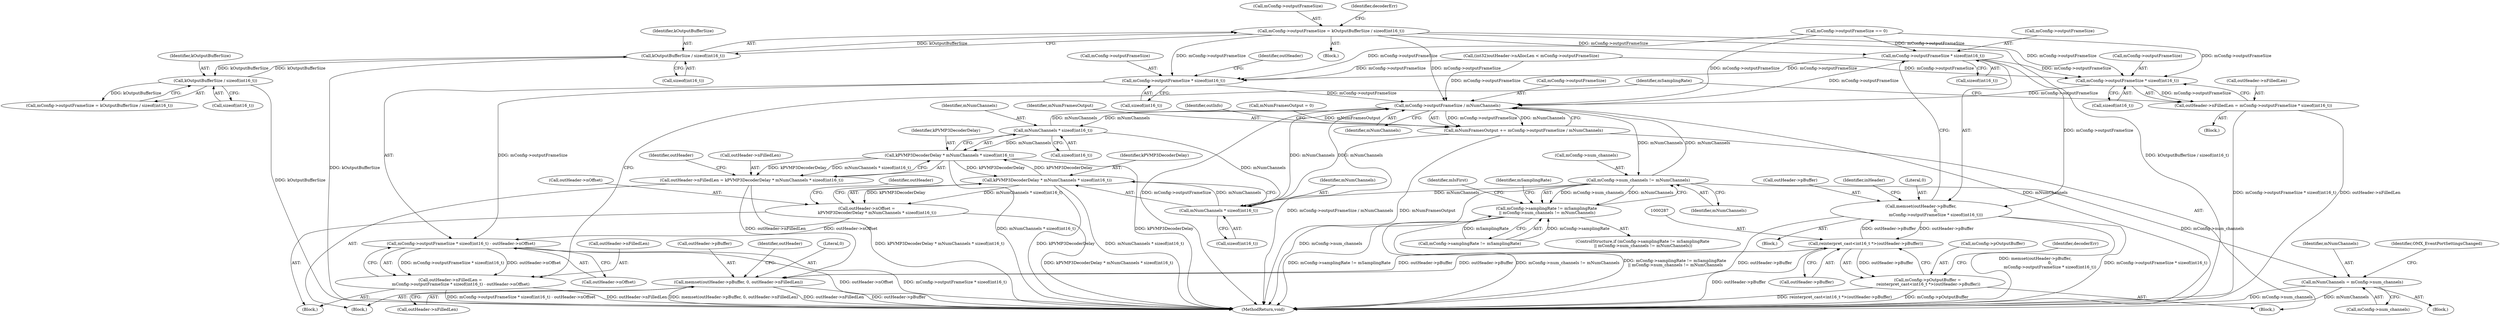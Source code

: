 digraph "1_Android_c2639afac631f5c1ffddf70ee8a6fe943d0bedf9@API" {
"1000332" [label="(Call,mConfig->outputFrameSize = kOutputBufferSize / sizeof(int16_t))"];
"1000336" [label="(Call,kOutputBufferSize / sizeof(int16_t))"];
"1000247" [label="(Call,kOutputBufferSize / sizeof(int16_t))"];
"1000392" [label="(Call,mConfig->outputFrameSize * sizeof(int16_t))"];
"1000387" [label="(Call,memset(outHeader->pBuffer,\n                       0,\n                       mConfig->outputFrameSize * sizeof(int16_t)))"];
"1000286" [label="(Call,reinterpret_cast<int16_t *>(outHeader->pBuffer))"];
"1000282" [label="(Call,mConfig->pOutputBuffer =\n reinterpret_cast<int16_t *>(outHeader->pBuffer))"];
"1000366" [label="(Call,memset(outHeader->pBuffer, 0, outHeader->nFilledLen))"];
"1000462" [label="(Call,mConfig->outputFrameSize * sizeof(int16_t))"];
"1000461" [label="(Call,mConfig->outputFrameSize * sizeof(int16_t) - outHeader->nOffset)"];
"1000457" [label="(Call,outHeader->nFilledLen =\n                mConfig->outputFrameSize * sizeof(int16_t) - outHeader->nOffset)"];
"1000540" [label="(Call,mConfig->outputFrameSize / mNumChannels)"];
"1000362" [label="(Call,mNumChannels * sizeof(int16_t))"];
"1000360" [label="(Call,kPVMP3DecoderDelay * mNumChannels * sizeof(int16_t))"];
"1000356" [label="(Call,outHeader->nFilledLen = kPVMP3DecoderDelay * mNumChannels * sizeof(int16_t))"];
"1000451" [label="(Call,kPVMP3DecoderDelay * mNumChannels * sizeof(int16_t))"];
"1000447" [label="(Call,outHeader->nOffset =\n                kPVMP3DecoderDelay * mNumChannels * sizeof(int16_t))"];
"1000453" [label="(Call,mNumChannels * sizeof(int16_t))"];
"1000416" [label="(Call,mConfig->num_channels != mNumChannels)"];
"1000410" [label="(Call,mConfig->samplingRate != mSamplingRate\n || mConfig->num_channels != mNumChannels)"];
"1000427" [label="(Call,mNumChannels = mConfig->num_channels)"];
"1000538" [label="(Call,mNumFramesOutput += mConfig->outputFrameSize / mNumChannels)"];
"1000485" [label="(Call,mConfig->outputFrameSize * sizeof(int16_t))"];
"1000481" [label="(Call,outHeader->nFilledLen = mConfig->outputFrameSize * sizeof(int16_t))"];
"1000283" [label="(Call,mConfig->pOutputBuffer)"];
"1000133" [label="(Block,)"];
"1000388" [label="(Call,outHeader->pBuffer)"];
"1000491" [label="(Identifier,mSamplingRate)"];
"1000443" [label="(Block,)"];
"1000544" [label="(Identifier,mNumChannels)"];
"1000420" [label="(Identifier,mNumChannels)"];
"1000463" [label="(Call,mConfig->outputFrameSize)"];
"1000367" [label="(Call,outHeader->pBuffer)"];
"1000252" [label="(Call,(int32)outHeader->nAllocLen < mConfig->outputFrameSize)"];
"1000416" [label="(Call,mConfig->num_channels != mNumChannels)"];
"1000458" [label="(Call,outHeader->nFilledLen)"];
"1000399" [label="(Identifier,inHeader)"];
"1000357" [label="(Call,outHeader->nFilledLen)"];
"1000417" [label="(Call,mConfig->num_channels)"];
"1000442" [label="(Identifier,mIsFirst)"];
"1000547" [label="(Identifier,outInfo)"];
"1000364" [label="(Call,sizeof(int16_t))"];
"1000428" [label="(Identifier,mNumChannels)"];
"1000332" [label="(Call,mConfig->outputFrameSize = kOutputBufferSize / sizeof(int16_t))"];
"1000371" [label="(Call,outHeader->nFilledLen)"];
"1000362" [label="(Call,mNumChannels * sizeof(int16_t))"];
"1000486" [label="(Call,mConfig->outputFrameSize)"];
"1000423" [label="(Identifier,mSamplingRate)"];
"1000560" [label="(MethodReturn,void)"];
"1000361" [label="(Identifier,kPVMP3DecoderDelay)"];
"1000336" [label="(Call,kOutputBufferSize / sizeof(int16_t))"];
"1000541" [label="(Call,mConfig->outputFrameSize)"];
"1000366" [label="(Call,memset(outHeader->pBuffer, 0, outHeader->nFilledLen))"];
"1000286" [label="(Call,reinterpret_cast<int16_t *>(outHeader->pBuffer))"];
"1000333" [label="(Call,mConfig->outputFrameSize)"];
"1000433" [label="(Identifier,OMX_EventPortSettingsChanged)"];
"1000429" [label="(Call,mConfig->num_channels)"];
"1000485" [label="(Call,mConfig->outputFrameSize * sizeof(int16_t))"];
"1000392" [label="(Call,mConfig->outputFrameSize * sizeof(int16_t))"];
"1000410" [label="(Call,mConfig->samplingRate != mSamplingRate\n || mConfig->num_channels != mNumChannels)"];
"1000376" [label="(Identifier,outHeader)"];
"1000387" [label="(Call,memset(outHeader->pBuffer,\n                       0,\n                       mConfig->outputFrameSize * sizeof(int16_t)))"];
"1000326" [label="(Call,mConfig->outputFrameSize == 0)"];
"1000282" [label="(Call,mConfig->pOutputBuffer =\n reinterpret_cast<int16_t *>(outHeader->pBuffer))"];
"1000350" [label="(Block,)"];
"1000396" [label="(Call,sizeof(int16_t))"];
"1000448" [label="(Call,outHeader->nOffset)"];
"1000427" [label="(Call,mNumChannels = mConfig->num_channels)"];
"1000393" [label="(Call,mConfig->outputFrameSize)"];
"1000451" [label="(Call,kPVMP3DecoderDelay * mNumChannels * sizeof(int16_t))"];
"1000540" [label="(Call,mConfig->outputFrameSize / mNumChannels)"];
"1000459" [label="(Identifier,outHeader)"];
"1000190" [label="(Call,mNumFramesOutput = 0)"];
"1000452" [label="(Identifier,kPVMP3DecoderDelay)"];
"1000409" [label="(ControlStructure,if (mConfig->samplingRate != mSamplingRate\n || mConfig->num_channels != mNumChannels))"];
"1000455" [label="(Call,sizeof(int16_t))"];
"1000461" [label="(Call,mConfig->outputFrameSize * sizeof(int16_t) - outHeader->nOffset)"];
"1000411" [label="(Call,mConfig->samplingRate != mSamplingRate)"];
"1000343" [label="(Identifier,decoderErr)"];
"1000383" [label="(Block,)"];
"1000337" [label="(Identifier,kOutputBufferSize)"];
"1000447" [label="(Call,outHeader->nOffset =\n                kPVMP3DecoderDelay * mNumChannels * sizeof(int16_t))"];
"1000489" [label="(Call,sizeof(int16_t))"];
"1000475" [label="(Block,)"];
"1000248" [label="(Identifier,kOutputBufferSize)"];
"1000468" [label="(Call,outHeader->nOffset)"];
"1000363" [label="(Identifier,mNumChannels)"];
"1000538" [label="(Call,mNumFramesOutput += mConfig->outputFrameSize / mNumChannels)"];
"1000539" [label="(Identifier,mNumFramesOutput)"];
"1000391" [label="(Literal,0)"];
"1000288" [label="(Call,outHeader->pBuffer)"];
"1000338" [label="(Call,sizeof(int16_t))"];
"1000469" [label="(Identifier,outHeader)"];
"1000454" [label="(Identifier,mNumChannels)"];
"1000368" [label="(Identifier,outHeader)"];
"1000295" [label="(Identifier,decoderErr)"];
"1000247" [label="(Call,kOutputBufferSize / sizeof(int16_t))"];
"1000453" [label="(Call,mNumChannels * sizeof(int16_t))"];
"1000457" [label="(Call,outHeader->nFilledLen =\n                mConfig->outputFrameSize * sizeof(int16_t) - outHeader->nOffset)"];
"1000249" [label="(Call,sizeof(int16_t))"];
"1000466" [label="(Call,sizeof(int16_t))"];
"1000370" [label="(Literal,0)"];
"1000356" [label="(Call,outHeader->nFilledLen = kPVMP3DecoderDelay * mNumChannels * sizeof(int16_t))"];
"1000331" [label="(Block,)"];
"1000482" [label="(Call,outHeader->nFilledLen)"];
"1000243" [label="(Call,mConfig->outputFrameSize = kOutputBufferSize / sizeof(int16_t))"];
"1000421" [label="(Block,)"];
"1000360" [label="(Call,kPVMP3DecoderDelay * mNumChannels * sizeof(int16_t))"];
"1000462" [label="(Call,mConfig->outputFrameSize * sizeof(int16_t))"];
"1000481" [label="(Call,outHeader->nFilledLen = mConfig->outputFrameSize * sizeof(int16_t))"];
"1000332" -> "1000331"  [label="AST: "];
"1000332" -> "1000336"  [label="CFG: "];
"1000333" -> "1000332"  [label="AST: "];
"1000336" -> "1000332"  [label="AST: "];
"1000343" -> "1000332"  [label="CFG: "];
"1000332" -> "1000560"  [label="DDG: kOutputBufferSize / sizeof(int16_t)"];
"1000336" -> "1000332"  [label="DDG: kOutputBufferSize"];
"1000332" -> "1000392"  [label="DDG: mConfig->outputFrameSize"];
"1000332" -> "1000462"  [label="DDG: mConfig->outputFrameSize"];
"1000332" -> "1000485"  [label="DDG: mConfig->outputFrameSize"];
"1000332" -> "1000540"  [label="DDG: mConfig->outputFrameSize"];
"1000336" -> "1000338"  [label="CFG: "];
"1000337" -> "1000336"  [label="AST: "];
"1000338" -> "1000336"  [label="AST: "];
"1000336" -> "1000560"  [label="DDG: kOutputBufferSize"];
"1000336" -> "1000247"  [label="DDG: kOutputBufferSize"];
"1000247" -> "1000336"  [label="DDG: kOutputBufferSize"];
"1000247" -> "1000243"  [label="AST: "];
"1000247" -> "1000249"  [label="CFG: "];
"1000248" -> "1000247"  [label="AST: "];
"1000249" -> "1000247"  [label="AST: "];
"1000243" -> "1000247"  [label="CFG: "];
"1000247" -> "1000560"  [label="DDG: kOutputBufferSize"];
"1000247" -> "1000243"  [label="DDG: kOutputBufferSize"];
"1000392" -> "1000387"  [label="AST: "];
"1000392" -> "1000396"  [label="CFG: "];
"1000393" -> "1000392"  [label="AST: "];
"1000396" -> "1000392"  [label="AST: "];
"1000387" -> "1000392"  [label="CFG: "];
"1000392" -> "1000387"  [label="DDG: mConfig->outputFrameSize"];
"1000326" -> "1000392"  [label="DDG: mConfig->outputFrameSize"];
"1000392" -> "1000462"  [label="DDG: mConfig->outputFrameSize"];
"1000392" -> "1000485"  [label="DDG: mConfig->outputFrameSize"];
"1000392" -> "1000540"  [label="DDG: mConfig->outputFrameSize"];
"1000387" -> "1000383"  [label="AST: "];
"1000388" -> "1000387"  [label="AST: "];
"1000391" -> "1000387"  [label="AST: "];
"1000399" -> "1000387"  [label="CFG: "];
"1000387" -> "1000560"  [label="DDG: mConfig->outputFrameSize * sizeof(int16_t)"];
"1000387" -> "1000560"  [label="DDG: outHeader->pBuffer"];
"1000387" -> "1000560"  [label="DDG: memset(outHeader->pBuffer,\n                       0,\n                       mConfig->outputFrameSize * sizeof(int16_t))"];
"1000387" -> "1000286"  [label="DDG: outHeader->pBuffer"];
"1000286" -> "1000387"  [label="DDG: outHeader->pBuffer"];
"1000286" -> "1000282"  [label="AST: "];
"1000286" -> "1000288"  [label="CFG: "];
"1000287" -> "1000286"  [label="AST: "];
"1000288" -> "1000286"  [label="AST: "];
"1000282" -> "1000286"  [label="CFG: "];
"1000286" -> "1000560"  [label="DDG: outHeader->pBuffer"];
"1000286" -> "1000282"  [label="DDG: outHeader->pBuffer"];
"1000366" -> "1000286"  [label="DDG: outHeader->pBuffer"];
"1000286" -> "1000366"  [label="DDG: outHeader->pBuffer"];
"1000282" -> "1000133"  [label="AST: "];
"1000283" -> "1000282"  [label="AST: "];
"1000295" -> "1000282"  [label="CFG: "];
"1000282" -> "1000560"  [label="DDG: reinterpret_cast<int16_t *>(outHeader->pBuffer)"];
"1000282" -> "1000560"  [label="DDG: mConfig->pOutputBuffer"];
"1000366" -> "1000350"  [label="AST: "];
"1000366" -> "1000371"  [label="CFG: "];
"1000367" -> "1000366"  [label="AST: "];
"1000370" -> "1000366"  [label="AST: "];
"1000371" -> "1000366"  [label="AST: "];
"1000376" -> "1000366"  [label="CFG: "];
"1000366" -> "1000560"  [label="DDG: outHeader->pBuffer"];
"1000366" -> "1000560"  [label="DDG: memset(outHeader->pBuffer, 0, outHeader->nFilledLen)"];
"1000366" -> "1000560"  [label="DDG: outHeader->nFilledLen"];
"1000356" -> "1000366"  [label="DDG: outHeader->nFilledLen"];
"1000462" -> "1000461"  [label="AST: "];
"1000462" -> "1000466"  [label="CFG: "];
"1000463" -> "1000462"  [label="AST: "];
"1000466" -> "1000462"  [label="AST: "];
"1000469" -> "1000462"  [label="CFG: "];
"1000462" -> "1000461"  [label="DDG: mConfig->outputFrameSize"];
"1000252" -> "1000462"  [label="DDG: mConfig->outputFrameSize"];
"1000326" -> "1000462"  [label="DDG: mConfig->outputFrameSize"];
"1000462" -> "1000540"  [label="DDG: mConfig->outputFrameSize"];
"1000461" -> "1000457"  [label="AST: "];
"1000461" -> "1000468"  [label="CFG: "];
"1000468" -> "1000461"  [label="AST: "];
"1000457" -> "1000461"  [label="CFG: "];
"1000461" -> "1000560"  [label="DDG: outHeader->nOffset"];
"1000461" -> "1000560"  [label="DDG: mConfig->outputFrameSize * sizeof(int16_t)"];
"1000461" -> "1000457"  [label="DDG: mConfig->outputFrameSize * sizeof(int16_t)"];
"1000461" -> "1000457"  [label="DDG: outHeader->nOffset"];
"1000447" -> "1000461"  [label="DDG: outHeader->nOffset"];
"1000457" -> "1000443"  [label="AST: "];
"1000458" -> "1000457"  [label="AST: "];
"1000491" -> "1000457"  [label="CFG: "];
"1000457" -> "1000560"  [label="DDG: mConfig->outputFrameSize * sizeof(int16_t) - outHeader->nOffset"];
"1000457" -> "1000560"  [label="DDG: outHeader->nFilledLen"];
"1000540" -> "1000538"  [label="AST: "];
"1000540" -> "1000544"  [label="CFG: "];
"1000541" -> "1000540"  [label="AST: "];
"1000544" -> "1000540"  [label="AST: "];
"1000538" -> "1000540"  [label="CFG: "];
"1000540" -> "1000560"  [label="DDG: mNumChannels"];
"1000540" -> "1000560"  [label="DDG: mConfig->outputFrameSize"];
"1000540" -> "1000362"  [label="DDG: mNumChannels"];
"1000540" -> "1000416"  [label="DDG: mNumChannels"];
"1000540" -> "1000453"  [label="DDG: mNumChannels"];
"1000540" -> "1000538"  [label="DDG: mConfig->outputFrameSize"];
"1000540" -> "1000538"  [label="DDG: mNumChannels"];
"1000485" -> "1000540"  [label="DDG: mConfig->outputFrameSize"];
"1000252" -> "1000540"  [label="DDG: mConfig->outputFrameSize"];
"1000326" -> "1000540"  [label="DDG: mConfig->outputFrameSize"];
"1000416" -> "1000540"  [label="DDG: mNumChannels"];
"1000453" -> "1000540"  [label="DDG: mNumChannels"];
"1000362" -> "1000540"  [label="DDG: mNumChannels"];
"1000362" -> "1000360"  [label="AST: "];
"1000362" -> "1000364"  [label="CFG: "];
"1000363" -> "1000362"  [label="AST: "];
"1000364" -> "1000362"  [label="AST: "];
"1000360" -> "1000362"  [label="CFG: "];
"1000362" -> "1000360"  [label="DDG: mNumChannels"];
"1000362" -> "1000453"  [label="DDG: mNumChannels"];
"1000360" -> "1000356"  [label="AST: "];
"1000361" -> "1000360"  [label="AST: "];
"1000356" -> "1000360"  [label="CFG: "];
"1000360" -> "1000560"  [label="DDG: kPVMP3DecoderDelay"];
"1000360" -> "1000560"  [label="DDG: mNumChannels * sizeof(int16_t)"];
"1000360" -> "1000356"  [label="DDG: kPVMP3DecoderDelay"];
"1000360" -> "1000356"  [label="DDG: mNumChannels * sizeof(int16_t)"];
"1000451" -> "1000360"  [label="DDG: kPVMP3DecoderDelay"];
"1000360" -> "1000451"  [label="DDG: kPVMP3DecoderDelay"];
"1000356" -> "1000350"  [label="AST: "];
"1000357" -> "1000356"  [label="AST: "];
"1000368" -> "1000356"  [label="CFG: "];
"1000356" -> "1000560"  [label="DDG: kPVMP3DecoderDelay * mNumChannels * sizeof(int16_t)"];
"1000451" -> "1000447"  [label="AST: "];
"1000451" -> "1000453"  [label="CFG: "];
"1000452" -> "1000451"  [label="AST: "];
"1000453" -> "1000451"  [label="AST: "];
"1000447" -> "1000451"  [label="CFG: "];
"1000451" -> "1000560"  [label="DDG: kPVMP3DecoderDelay"];
"1000451" -> "1000560"  [label="DDG: mNumChannels * sizeof(int16_t)"];
"1000451" -> "1000447"  [label="DDG: kPVMP3DecoderDelay"];
"1000451" -> "1000447"  [label="DDG: mNumChannels * sizeof(int16_t)"];
"1000453" -> "1000451"  [label="DDG: mNumChannels"];
"1000447" -> "1000443"  [label="AST: "];
"1000448" -> "1000447"  [label="AST: "];
"1000459" -> "1000447"  [label="CFG: "];
"1000447" -> "1000560"  [label="DDG: kPVMP3DecoderDelay * mNumChannels * sizeof(int16_t)"];
"1000453" -> "1000455"  [label="CFG: "];
"1000454" -> "1000453"  [label="AST: "];
"1000455" -> "1000453"  [label="AST: "];
"1000416" -> "1000453"  [label="DDG: mNumChannels"];
"1000416" -> "1000410"  [label="AST: "];
"1000416" -> "1000420"  [label="CFG: "];
"1000417" -> "1000416"  [label="AST: "];
"1000420" -> "1000416"  [label="AST: "];
"1000410" -> "1000416"  [label="CFG: "];
"1000416" -> "1000560"  [label="DDG: mConfig->num_channels"];
"1000416" -> "1000410"  [label="DDG: mConfig->num_channels"];
"1000416" -> "1000410"  [label="DDG: mNumChannels"];
"1000416" -> "1000427"  [label="DDG: mConfig->num_channels"];
"1000410" -> "1000409"  [label="AST: "];
"1000410" -> "1000411"  [label="CFG: "];
"1000411" -> "1000410"  [label="AST: "];
"1000423" -> "1000410"  [label="CFG: "];
"1000442" -> "1000410"  [label="CFG: "];
"1000410" -> "1000560"  [label="DDG: mConfig->samplingRate != mSamplingRate"];
"1000410" -> "1000560"  [label="DDG: mConfig->num_channels != mNumChannels"];
"1000410" -> "1000560"  [label="DDG: mConfig->samplingRate != mSamplingRate\n || mConfig->num_channels != mNumChannels"];
"1000411" -> "1000410"  [label="DDG: mConfig->samplingRate"];
"1000411" -> "1000410"  [label="DDG: mSamplingRate"];
"1000427" -> "1000421"  [label="AST: "];
"1000427" -> "1000429"  [label="CFG: "];
"1000428" -> "1000427"  [label="AST: "];
"1000429" -> "1000427"  [label="AST: "];
"1000433" -> "1000427"  [label="CFG: "];
"1000427" -> "1000560"  [label="DDG: mNumChannels"];
"1000427" -> "1000560"  [label="DDG: mConfig->num_channels"];
"1000538" -> "1000133"  [label="AST: "];
"1000539" -> "1000538"  [label="AST: "];
"1000547" -> "1000538"  [label="CFG: "];
"1000538" -> "1000560"  [label="DDG: mConfig->outputFrameSize / mNumChannels"];
"1000538" -> "1000560"  [label="DDG: mNumFramesOutput"];
"1000190" -> "1000538"  [label="DDG: mNumFramesOutput"];
"1000485" -> "1000481"  [label="AST: "];
"1000485" -> "1000489"  [label="CFG: "];
"1000486" -> "1000485"  [label="AST: "];
"1000489" -> "1000485"  [label="AST: "];
"1000481" -> "1000485"  [label="CFG: "];
"1000485" -> "1000481"  [label="DDG: mConfig->outputFrameSize"];
"1000252" -> "1000485"  [label="DDG: mConfig->outputFrameSize"];
"1000326" -> "1000485"  [label="DDG: mConfig->outputFrameSize"];
"1000481" -> "1000475"  [label="AST: "];
"1000482" -> "1000481"  [label="AST: "];
"1000491" -> "1000481"  [label="CFG: "];
"1000481" -> "1000560"  [label="DDG: mConfig->outputFrameSize * sizeof(int16_t)"];
"1000481" -> "1000560"  [label="DDG: outHeader->nFilledLen"];
}
